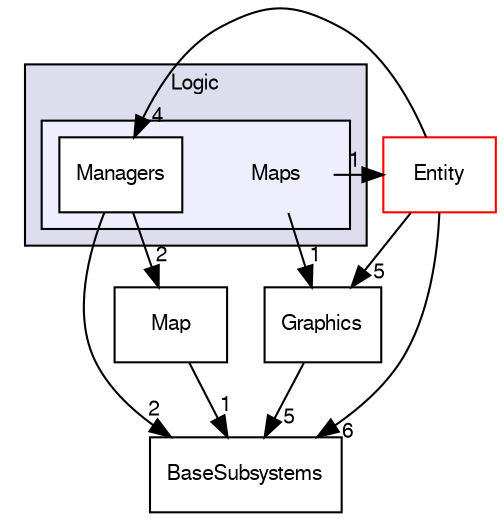 digraph "Src/Logic/Maps" {
  compound=true
  node [ fontsize="10", fontname="FreeSans"];
  edge [ labelfontsize="10", labelfontname="FreeSans"];
  subgraph clusterdir_d2dfb49d6ca7b999bdafe5a748473e42 {
    graph [ bgcolor="#ddddee", pencolor="black", label="Logic" fontname="FreeSans", fontsize="10", URL="dir_d2dfb49d6ca7b999bdafe5a748473e42.html"]
  subgraph clusterdir_38a48bd85dd922a682381912690847d2 {
    graph [ bgcolor="#eeeeff", pencolor="black", label="" URL="dir_38a48bd85dd922a682381912690847d2.html"];
    dir_38a48bd85dd922a682381912690847d2 [shape=plaintext label="Maps"];
    dir_2ec3f38aeeff04f32d9fa260e569ddf3 [shape=box label="Managers" color="black" fillcolor="white" style="filled" URL="dir_2ec3f38aeeff04f32d9fa260e569ddf3.html"];
  }
  }
  dir_61b4a868c815ee5d33281b22009a5bdc [shape=box label="BaseSubsystems" URL="dir_61b4a868c815ee5d33281b22009a5bdc.html"];
  dir_47e751894d7851d23df86075c7ee8e53 [shape=box label="Map" URL="dir_47e751894d7851d23df86075c7ee8e53.html"];
  dir_a4fcdcbc38332b918a4cb8a64d0c7686 [shape=box label="Graphics" URL="dir_a4fcdcbc38332b918a4cb8a64d0c7686.html"];
  dir_1abaf7f005b91edc996e1a6520484f9f [shape=box label="Entity" fillcolor="white" style="filled" color="red" URL="dir_1abaf7f005b91edc996e1a6520484f9f.html"];
  dir_2ec3f38aeeff04f32d9fa260e569ddf3->dir_61b4a868c815ee5d33281b22009a5bdc [headlabel="2", labeldistance=1.5 headhref="dir_000013_000002.html"];
  dir_2ec3f38aeeff04f32d9fa260e569ddf3->dir_47e751894d7851d23df86075c7ee8e53 [headlabel="2", labeldistance=1.5 headhref="dir_000013_000008.html"];
  dir_47e751894d7851d23df86075c7ee8e53->dir_61b4a868c815ee5d33281b22009a5bdc [headlabel="1", labeldistance=1.5 headhref="dir_000008_000002.html"];
  dir_38a48bd85dd922a682381912690847d2->dir_a4fcdcbc38332b918a4cb8a64d0c7686 [headlabel="1", labeldistance=1.5 headhref="dir_000007_000003.html"];
  dir_38a48bd85dd922a682381912690847d2->dir_1abaf7f005b91edc996e1a6520484f9f [headlabel="1", labeldistance=1.5 headhref="dir_000007_000006.html"];
  dir_a4fcdcbc38332b918a4cb8a64d0c7686->dir_61b4a868c815ee5d33281b22009a5bdc [headlabel="5", labeldistance=1.5 headhref="dir_000003_000002.html"];
  dir_1abaf7f005b91edc996e1a6520484f9f->dir_61b4a868c815ee5d33281b22009a5bdc [headlabel="6", labeldistance=1.5 headhref="dir_000006_000002.html"];
  dir_1abaf7f005b91edc996e1a6520484f9f->dir_2ec3f38aeeff04f32d9fa260e569ddf3 [headlabel="4", labeldistance=1.5 headhref="dir_000006_000013.html"];
  dir_1abaf7f005b91edc996e1a6520484f9f->dir_a4fcdcbc38332b918a4cb8a64d0c7686 [headlabel="5", labeldistance=1.5 headhref="dir_000006_000003.html"];
}
